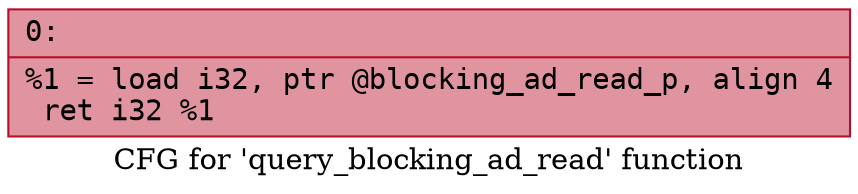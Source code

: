 digraph "CFG for 'query_blocking_ad_read' function" {
	label="CFG for 'query_blocking_ad_read' function";

	Node0x6000031fa940 [shape=record,color="#b70d28ff", style=filled, fillcolor="#b70d2870" fontname="Courier",label="{0:\l|  %1 = load i32, ptr @blocking_ad_read_p, align 4\l  ret i32 %1\l}"];
}
